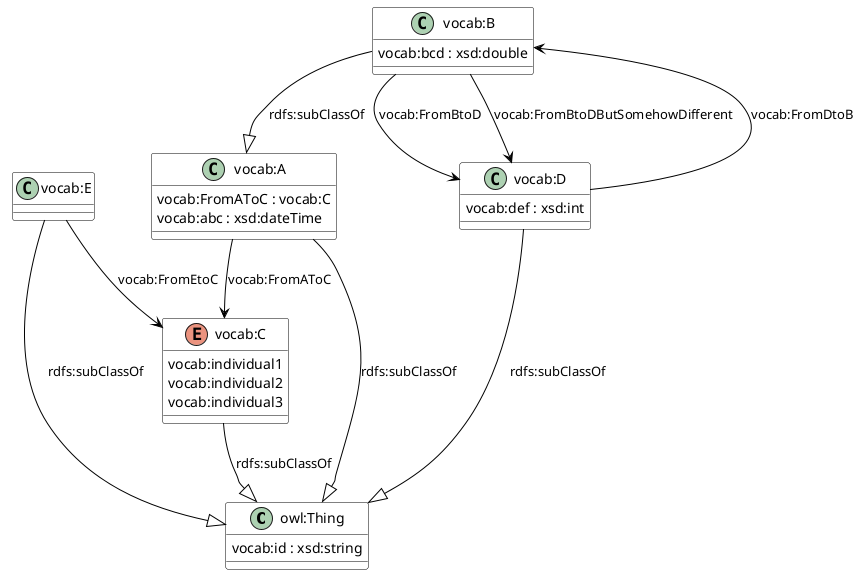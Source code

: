 @startuml

skinparam class {
    BackgroundColor White
    BorderColor Black
    ArrowColor Black
    RoundCorner 20
}

class "owl:Thing" {
    vocab:id : xsd:string
    
}

class "vocab:A" {
    vocab:FromAToC : vocab:C
    vocab:abc : xsd:dateTime
}
class "vocab:B" {
    vocab:bcd : xsd:double
}

enum "vocab:C" {
    vocab:individual1
    vocab:individual2
    vocab:individual3
}

class "vocab:D" {
    vocab:def : xsd:int
}

class "vocab:E" 

"vocab:A" --|> "owl:Thing" : "rdfs:subClassOf"
"vocab:A" --> "vocab:C" :  "vocab:FromAToC"

"vocab:B" --|> "vocab:A" : "rdfs:subClassOf"
"vocab:B" --> "vocab:D" : "vocab:FromBtoD"
"vocab:B" --> "vocab:D" : "vocab:FromBtoDButSomehowDifferent"

"vocab:C" --|> "owl:Thing" : "rdfs:subClassOf"

"vocab:D" --|> "owl:Thing" : "rdfs:subClassOf"
"vocab:D" --> "vocab:B" : "vocab:FromDtoB"

"vocab:E" --|> "owl:Thing" : "rdfs:subClassOf"
"vocab:E" --> "vocab:C" : "vocab:FromEtoC"

@enduml